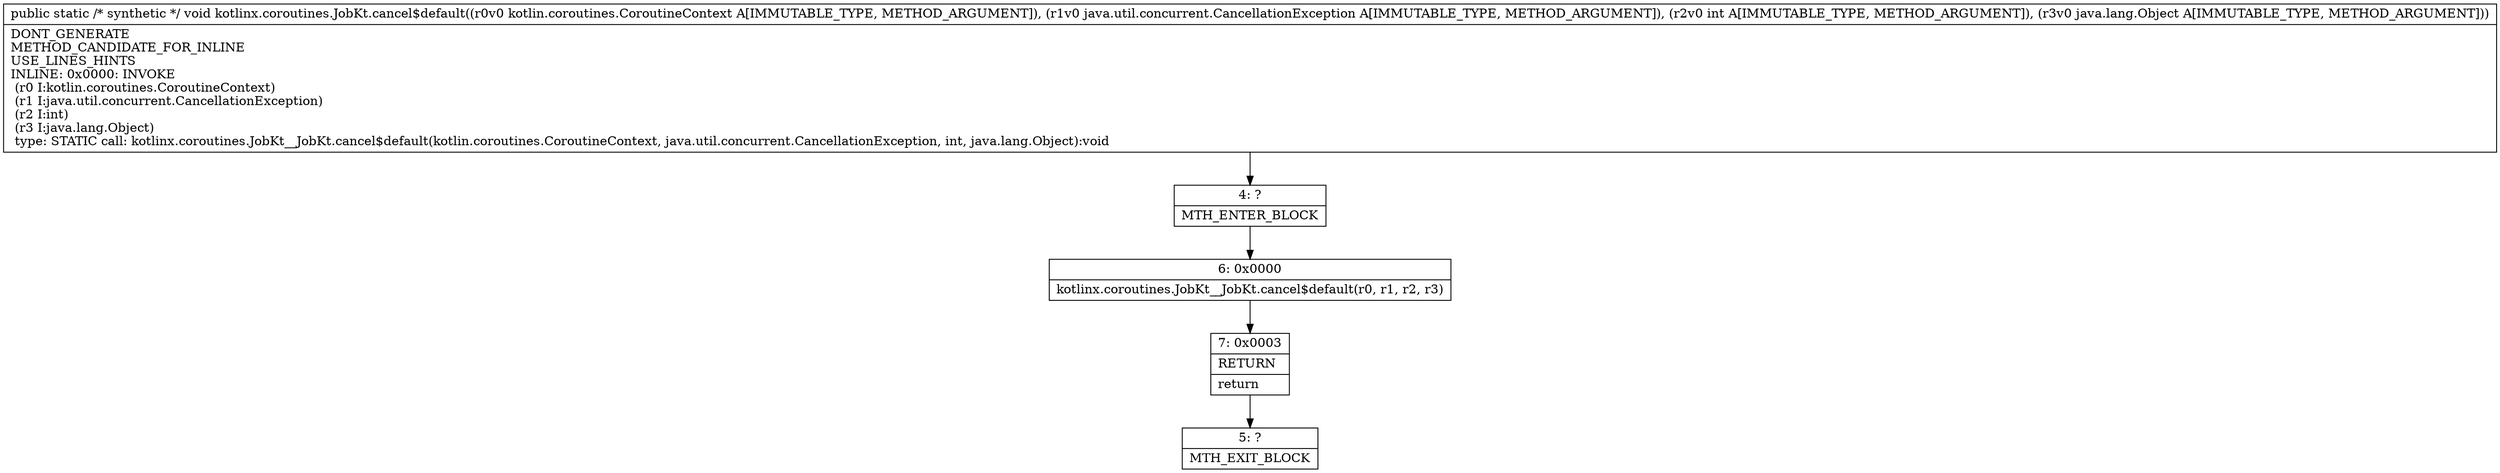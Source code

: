 digraph "CFG forkotlinx.coroutines.JobKt.cancel$default(Lkotlin\/coroutines\/CoroutineContext;Ljava\/util\/concurrent\/CancellationException;ILjava\/lang\/Object;)V" {
Node_4 [shape=record,label="{4\:\ ?|MTH_ENTER_BLOCK\l}"];
Node_6 [shape=record,label="{6\:\ 0x0000|kotlinx.coroutines.JobKt__JobKt.cancel$default(r0, r1, r2, r3)\l}"];
Node_7 [shape=record,label="{7\:\ 0x0003|RETURN\l|return\l}"];
Node_5 [shape=record,label="{5\:\ ?|MTH_EXIT_BLOCK\l}"];
MethodNode[shape=record,label="{public static \/* synthetic *\/ void kotlinx.coroutines.JobKt.cancel$default((r0v0 kotlin.coroutines.CoroutineContext A[IMMUTABLE_TYPE, METHOD_ARGUMENT]), (r1v0 java.util.concurrent.CancellationException A[IMMUTABLE_TYPE, METHOD_ARGUMENT]), (r2v0 int A[IMMUTABLE_TYPE, METHOD_ARGUMENT]), (r3v0 java.lang.Object A[IMMUTABLE_TYPE, METHOD_ARGUMENT]))  | DONT_GENERATE\lMETHOD_CANDIDATE_FOR_INLINE\lUSE_LINES_HINTS\lINLINE: 0x0000: INVOKE  \l  (r0 I:kotlin.coroutines.CoroutineContext)\l  (r1 I:java.util.concurrent.CancellationException)\l  (r2 I:int)\l  (r3 I:java.lang.Object)\l type: STATIC call: kotlinx.coroutines.JobKt__JobKt.cancel$default(kotlin.coroutines.CoroutineContext, java.util.concurrent.CancellationException, int, java.lang.Object):void\l}"];
MethodNode -> Node_4;Node_4 -> Node_6;
Node_6 -> Node_7;
Node_7 -> Node_5;
}

